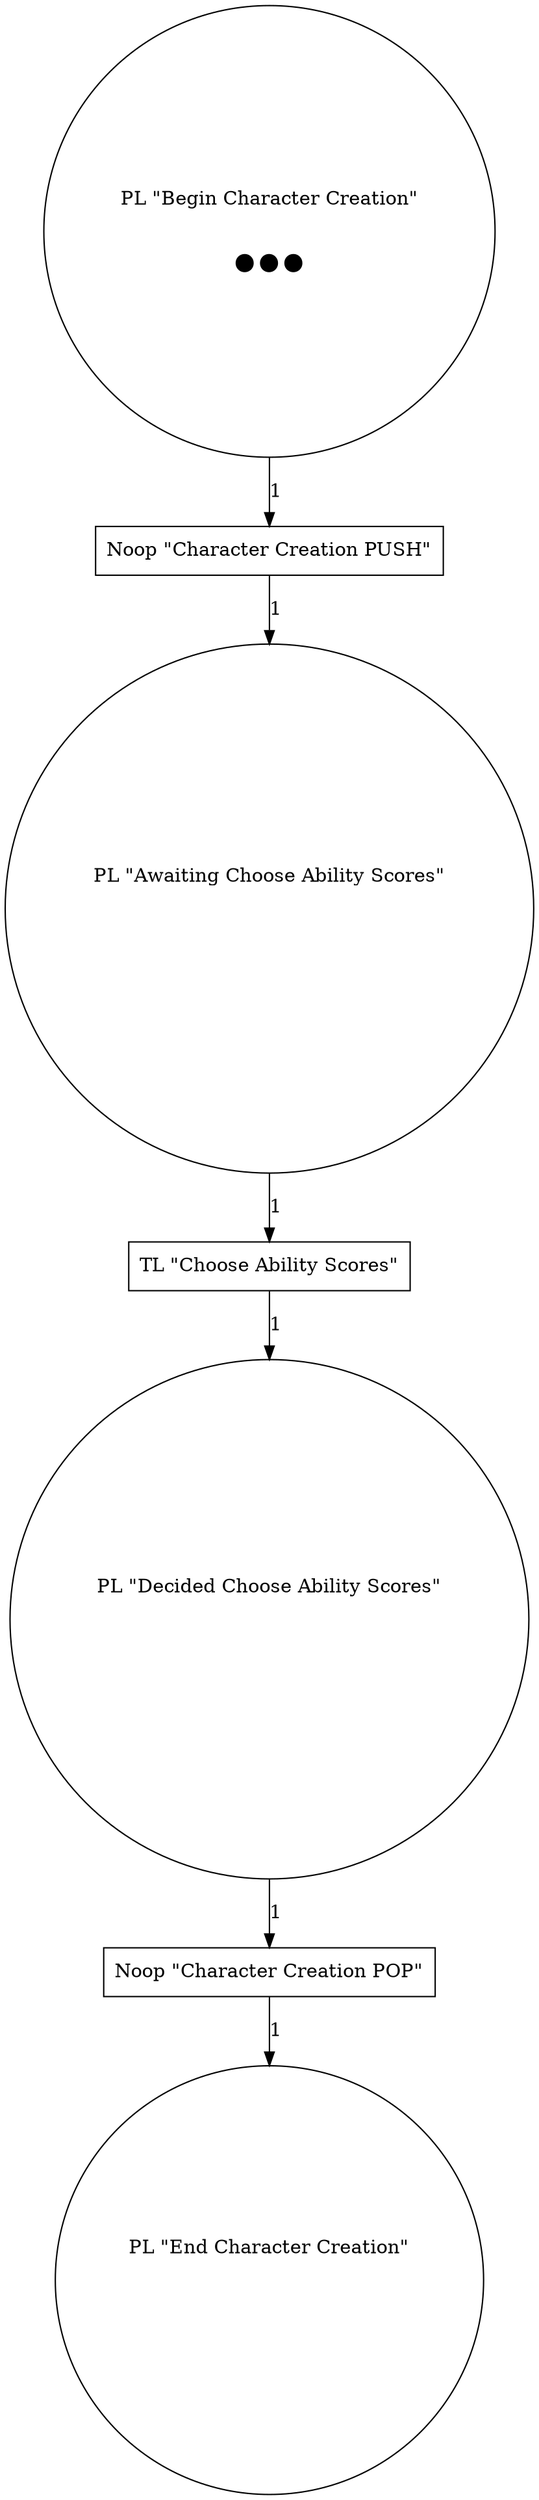 digraph {
    1 [label="PL \"Begin Character Creation\"\n\n\n ⬤ ⬤ ⬤ "
      ,shape=circle];
    2 [label="PL \"Awaiting Choose Ability Scores\"\n\n\n "
      ,shape=circle];
    3 [label="PL \"Decided Choose Ability Scores\"\n\n\n "
      ,shape=circle];
    4 [label="PL \"End Character Creation\"\n\n\n "
      ,shape=circle];
    5 [label="Noop \"Character Creation PUSH\""
      ,shape=box];
    6 [label="TL \"Choose Ability Scores\""
      ,shape=box];
    7 [label="Noop \"Character Creation POP\""
      ,shape=box];
    1 -> 5 [label=1];
    2 -> 6 [label=1];
    3 -> 7 [label=1];
    5 -> 2 [label=1];
    6 -> 3 [label=1];
    7 -> 4 [label=1];
}